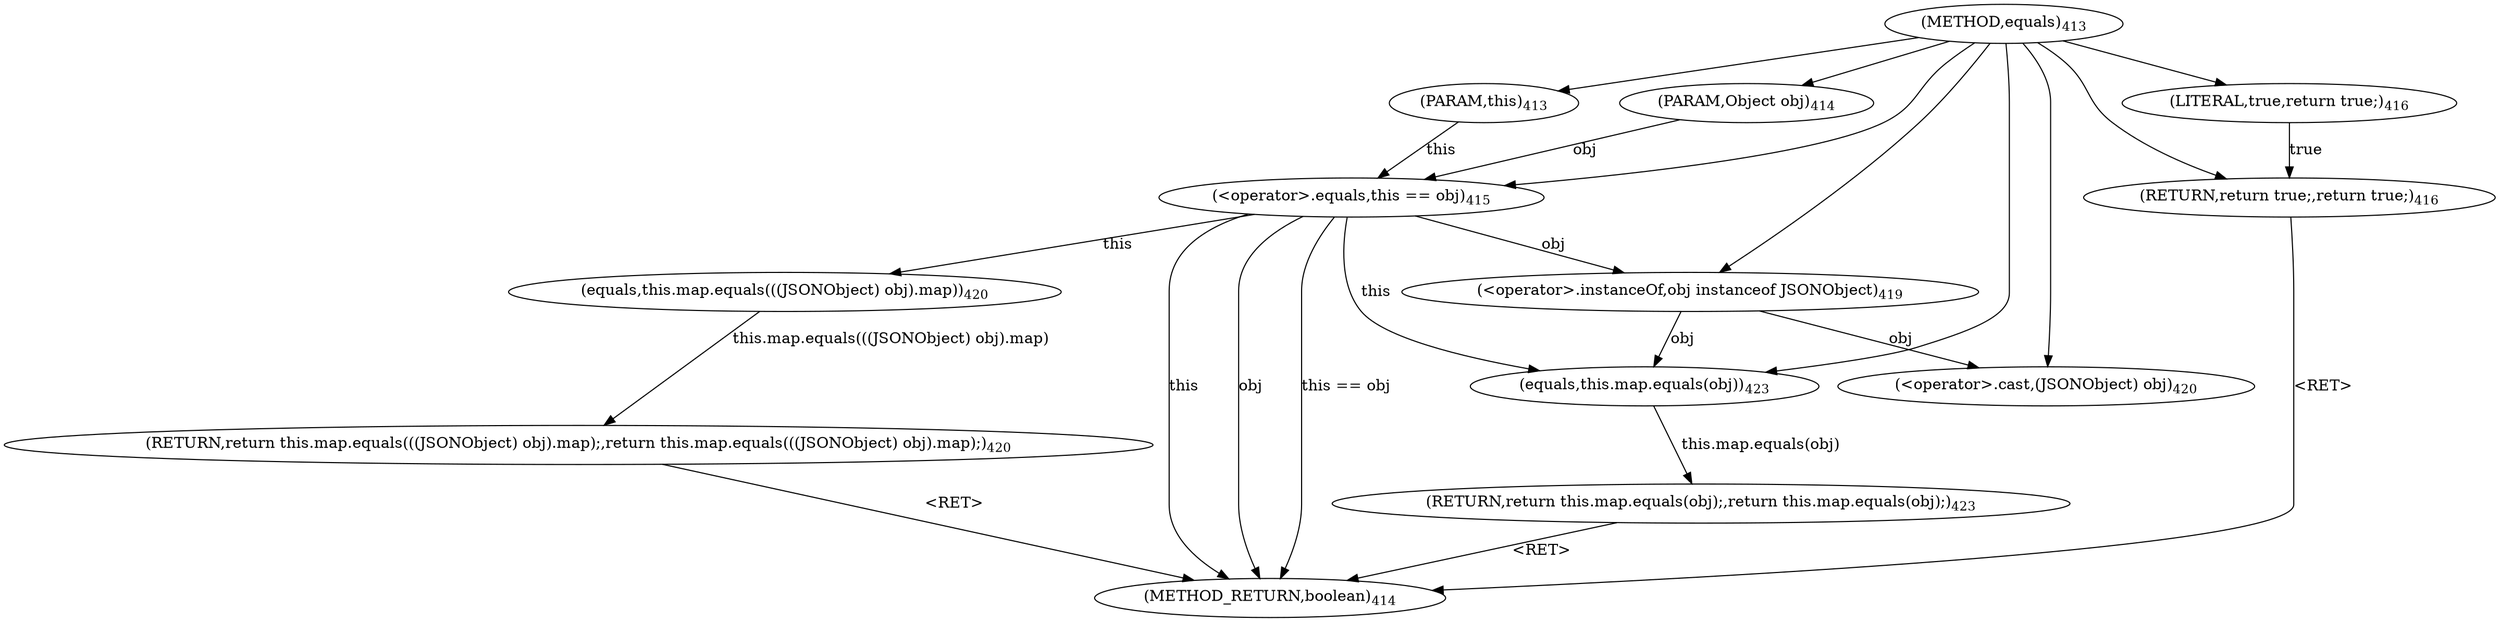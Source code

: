 digraph "equals" {  
"1193" [label = <(METHOD,equals)<SUB>413</SUB>> ]
"1224" [label = <(METHOD_RETURN,boolean)<SUB>414</SUB>> ]
"80" [label = <(PARAM,this)<SUB>413</SUB>> ]
"1194" [label = <(PARAM,Object obj)<SUB>414</SUB>> ]
"1216" [label = <(RETURN,return this.map.equals(obj);,return this.map.equals(obj);)<SUB>423</SUB>> ]
"1197" [label = <(&lt;operator&gt;.equals,this == obj)<SUB>415</SUB>> ]
"1203" [label = <(&lt;operator&gt;.instanceOf,obj instanceof JSONObject)<SUB>419</SUB>> ]
"1217" [label = <(equals,this.map.equals(obj))<SUB>423</SUB>> ]
"1197" [label = <(&lt;operator&gt;.equals,this == obj)<SUB>415</SUB>> ]
"1197" [label = <(&lt;operator&gt;.equals,this == obj)<SUB>415</SUB>> ]
"1200" [label = <(RETURN,return true;,return true;)<SUB>416</SUB>> ]
"1203" [label = <(&lt;operator&gt;.instanceOf,obj instanceof JSONObject)<SUB>419</SUB>> ]
"1203" [label = <(&lt;operator&gt;.instanceOf,obj instanceof JSONObject)<SUB>419</SUB>> ]
"1207" [label = <(RETURN,return this.map.equals(((JSONObject) obj).map);,return this.map.equals(((JSONObject) obj).map);)<SUB>420</SUB>> ]
"1217" [label = <(equals,this.map.equals(obj))<SUB>423</SUB>> ]
"1217" [label = <(equals,this.map.equals(obj))<SUB>423</SUB>> ]
"1201" [label = <(LITERAL,true,return true;)<SUB>416</SUB>> ]
"1208" [label = <(equals,this.map.equals(((JSONObject) obj).map))<SUB>420</SUB>> ]
"1208" [label = <(equals,this.map.equals(((JSONObject) obj).map))<SUB>420</SUB>> ]
"1208" [label = <(equals,this.map.equals(((JSONObject) obj).map))<SUB>420</SUB>> ]
"1212" [label = <(&lt;operator&gt;.cast,(JSONObject) obj)<SUB>420</SUB>> ]
"1212" [label = <(&lt;operator&gt;.cast,(JSONObject) obj)<SUB>420</SUB>> ]
  "1207" -> "1224"  [ label = "&lt;RET&gt;"] 
  "1216" -> "1224"  [ label = "&lt;RET&gt;"] 
  "1200" -> "1224"  [ label = "&lt;RET&gt;"] 
  "1197" -> "1224"  [ label = "this"] 
  "1197" -> "1224"  [ label = "obj"] 
  "1197" -> "1224"  [ label = "this == obj"] 
  "1193" -> "80" 
  "1193" -> "1194" 
  "1217" -> "1216"  [ label = "this.map.equals(obj)"] 
  "80" -> "1197"  [ label = "this"] 
  "1193" -> "1197" 
  "1194" -> "1197"  [ label = "obj"] 
  "1201" -> "1200"  [ label = "true"] 
  "1193" -> "1200" 
  "1197" -> "1203"  [ label = "obj"] 
  "1193" -> "1203" 
  "1208" -> "1207"  [ label = "this.map.equals(((JSONObject) obj).map)"] 
  "1197" -> "1217"  [ label = "this"] 
  "1203" -> "1217"  [ label = "obj"] 
  "1193" -> "1217" 
  "1193" -> "1201" 
  "1197" -> "1208"  [ label = "this"] 
  "1193" -> "1212" 
  "1203" -> "1212"  [ label = "obj"] 
}
